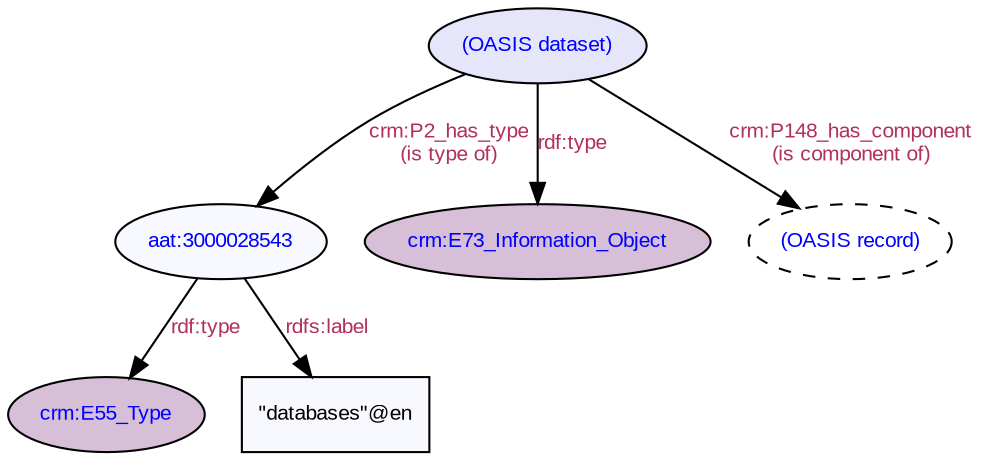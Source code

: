 digraph {
   // label = "OASIS Dataset";
   // labelloc = "t";
   node [fontcolor=blue, fontsize=10, fontname=Arial, style=filled, fillcolor=ghostwhite];
   edge [color=black, fontcolor=maroon, fontsize=10, fontname=Arial ];
   "aat:3000028543" [target="aat", URL="http://vocab.getty.edu/aat/3000028543"]; 
   "crm:E73_Information_Object" [fillcolor=thistle, target="crm", URL="http://www.cidoc-crm.org/cidoc-crm/E73_Information_Object"];
   "crm:E55_Type" [fillcolor=thistle, target="crm", URL="http://www.cidoc-crm.org/cidoc-crm/E55_Type"];
   "\"databases\"@en" [shape=box, fontcolor=black];
   "(OASIS dataset)" -> "crm:E73_Information_Object" [label="rdf:type", labelURL="http://www.w3.org/1999/02/22-rdf-syntax-ns#type"];
   "(OASIS dataset)" -> "(OASIS record)" [label="crm:P148_has_component\n(is component of)", labelURL="http://www.cidoc-crm.org/cidoc-crm/P148_has_component"];
   "(OASIS record)" [style=dashed];
   "(OASIS dataset)" [fillcolor=lavender];
   "aat:3000028543" -> "crm:E55_Type" [label="rdf:type", labelURL="http://www.w3.org/1999/02/22-rdf-syntax-ns#type"]; 
   "aat:3000028543" -> "\"databases\"@en" [label="rdfs:label", labelURL="http://www.w3.org/2000/01/rdf-schema#label"];
   "(OASIS dataset)" -> "aat:3000028543" [label="crm:P2_has_type\n(is type of)", labelURL="http://www.cidoc-crm.org/cidoc-crm/P2_has_type"];
}